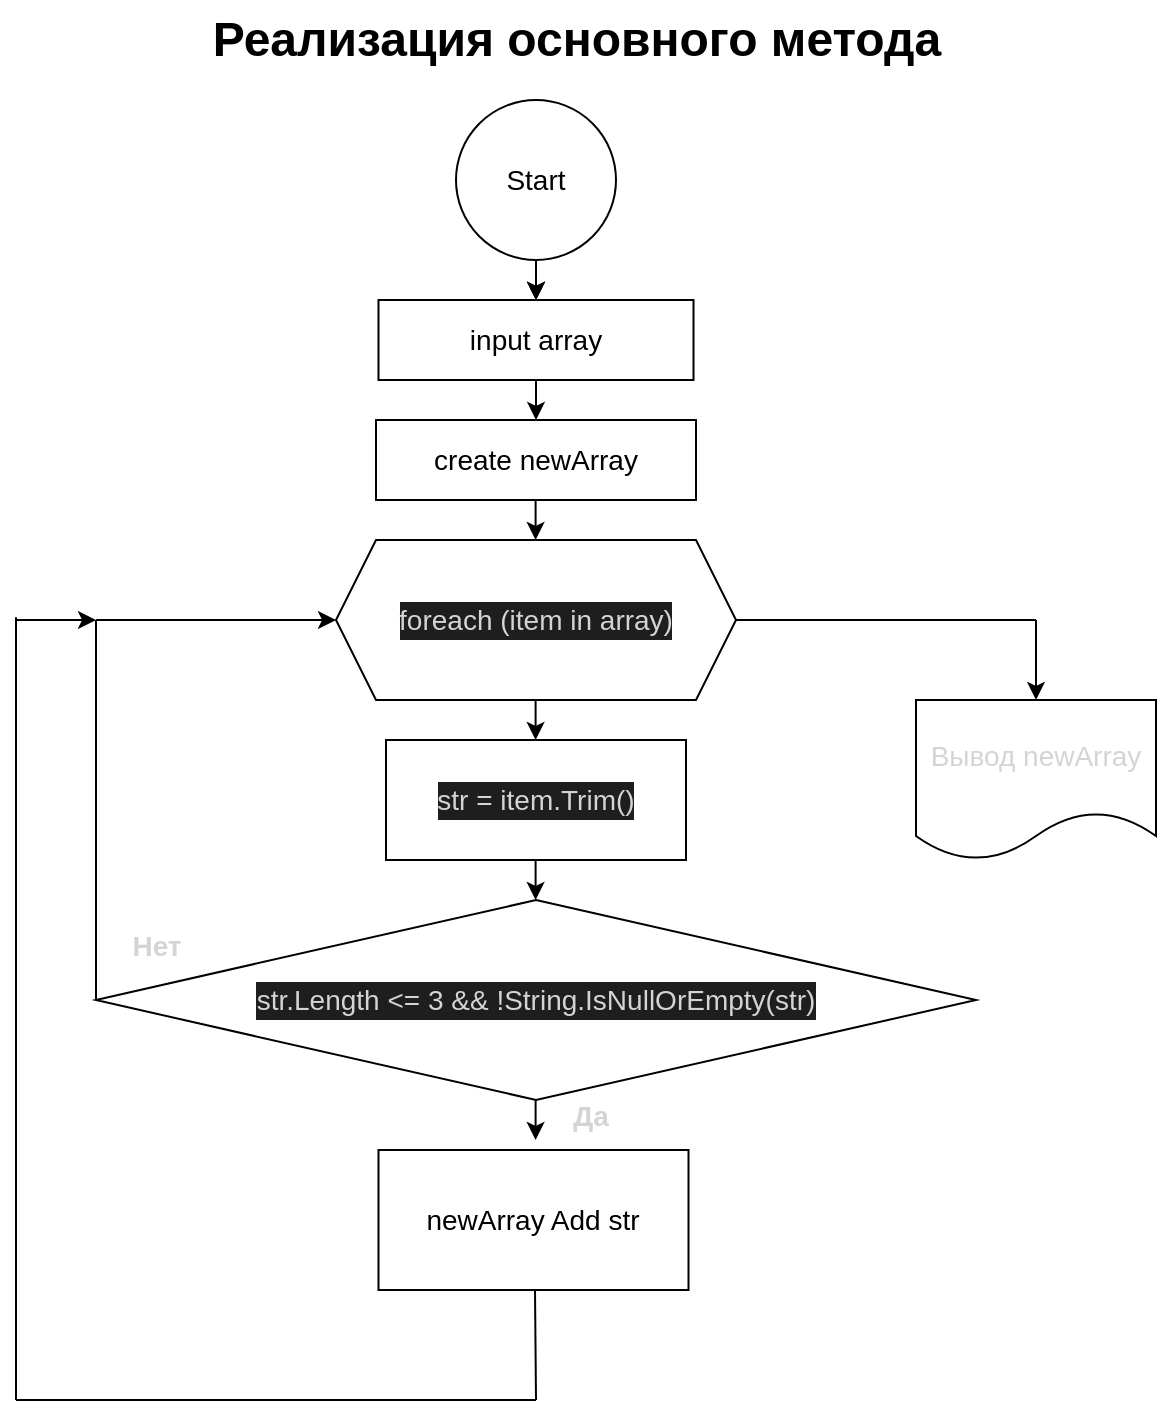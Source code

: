 <mxfile>
    <diagram id="WZPVMDAjA9o-by7FZDua" name="Страница 1">
        <mxGraphModel dx="178" dy="135" grid="1" gridSize="10" guides="1" tooltips="1" connect="1" arrows="1" fold="1" page="1" pageScale="1" pageWidth="827" pageHeight="1169" math="0" shadow="0">
            <root>
                <mxCell id="0"/>
                <mxCell id="1" parent="0"/>
                <mxCell id="2" value="Реализация основного метода" style="text;strokeColor=none;fillColor=none;html=1;fontSize=24;fontStyle=1;verticalAlign=middle;align=center;" vertex="1" parent="1">
                    <mxGeometry x="350" y="10" width="100" height="40" as="geometry"/>
                </mxCell>
                <mxCell id="5" value="&lt;span&gt;&lt;font style=&quot;font-size: 14px&quot;&gt;Start&lt;/font&gt;&lt;/span&gt;" style="ellipse;whiteSpace=wrap;html=1;aspect=fixed;" vertex="1" parent="1">
                    <mxGeometry x="340" y="60" width="80" height="80" as="geometry"/>
                </mxCell>
                <mxCell id="6" value="&lt;span&gt;&lt;font style=&quot;font-size: 14px&quot;&gt;input array&lt;/font&gt;&lt;/span&gt;" style="rounded=0;whiteSpace=wrap;html=1;" vertex="1" parent="1">
                    <mxGeometry x="301.25" y="160" width="157.5" height="40" as="geometry"/>
                </mxCell>
                <mxCell id="7" value="&lt;div style=&quot;background-color: rgb(30 , 30 , 30) ; font-size: 14px ; line-height: 19px&quot;&gt;&lt;font color=&quot;#d4d4d4&quot;&gt;foreach (item in array)&lt;/font&gt;&lt;/div&gt;" style="shape=hexagon;perimeter=hexagonPerimeter2;whiteSpace=wrap;html=1;fixedSize=1;" vertex="1" parent="1">
                    <mxGeometry x="280" y="280" width="200" height="80" as="geometry"/>
                </mxCell>
                <mxCell id="8" value="&lt;span&gt;&lt;font style=&quot;font-size: 14px&quot;&gt;create newArray&lt;/font&gt;&lt;/span&gt;" style="rounded=0;whiteSpace=wrap;html=1;" vertex="1" parent="1">
                    <mxGeometry x="300" y="220" width="160" height="40" as="geometry"/>
                </mxCell>
                <mxCell id="9" value="&lt;div style=&quot;background-color: rgb(30 , 30 , 30) ; font-size: 14px ; line-height: 19px&quot;&gt;str = item.Trim()&lt;/div&gt;" style="rounded=0;whiteSpace=wrap;html=1;fontFamily=Helvetica;fontColor=#D4D4D4;" vertex="1" parent="1">
                    <mxGeometry x="305" y="380" width="150" height="60" as="geometry"/>
                </mxCell>
                <mxCell id="10" value="&lt;div style=&quot;background-color: rgb(30 , 30 , 30) ; font-size: 14px ; line-height: 19px&quot;&gt;str.Length &amp;lt;= 3 &amp;amp;&amp;amp; !String.IsNullOrEmpty(str)&lt;/div&gt;" style="rhombus;whiteSpace=wrap;html=1;fontFamily=Helvetica;fontColor=#D4D4D4;" vertex="1" parent="1">
                    <mxGeometry x="160" y="460" width="440" height="100" as="geometry"/>
                </mxCell>
                <mxCell id="12" value="&lt;span&gt;&lt;font style=&quot;font-size: 14px&quot;&gt;newArray Add str&lt;/font&gt;&lt;/span&gt;" style="rounded=0;whiteSpace=wrap;html=1;" vertex="1" parent="1">
                    <mxGeometry x="301.25" y="585" width="155" height="70" as="geometry"/>
                </mxCell>
                <mxCell id="15" value="" style="endArrow=classic;html=1;fontFamily=Helvetica;fontSize=14;fontColor=#D4D4D4;exitX=0.5;exitY=1;exitDx=0;exitDy=0;entryX=0.5;entryY=0;entryDx=0;entryDy=0;" edge="1" parent="1" source="5" target="6">
                    <mxGeometry width="50" height="50" relative="1" as="geometry">
                        <mxPoint x="410" y="150" as="sourcePoint"/>
                        <mxPoint x="460" y="100" as="targetPoint"/>
                    </mxGeometry>
                </mxCell>
                <mxCell id="16" value="" style="endArrow=classic;html=1;fontFamily=Helvetica;fontSize=14;fontColor=#D4D4D4;exitX=0.5;exitY=1;exitDx=0;exitDy=0;entryX=0.5;entryY=0;entryDx=0;entryDy=0;" edge="1" parent="1" source="5" target="6">
                    <mxGeometry width="50" height="50" relative="1" as="geometry">
                        <mxPoint x="380" y="140" as="sourcePoint"/>
                        <mxPoint x="380" y="160" as="targetPoint"/>
                        <Array as="points">
                            <mxPoint x="380" y="150"/>
                        </Array>
                    </mxGeometry>
                </mxCell>
                <mxCell id="17" value="" style="endArrow=classic;html=1;fontFamily=Helvetica;fontSize=14;fontColor=#D4D4D4;exitX=0.5;exitY=1;exitDx=0;exitDy=0;entryX=0.5;entryY=0;entryDx=0;entryDy=0;" edge="1" parent="1" source="5" target="6">
                    <mxGeometry width="50" height="50" relative="1" as="geometry">
                        <mxPoint x="380" y="140" as="sourcePoint"/>
                        <mxPoint x="380" y="160" as="targetPoint"/>
                        <Array as="points">
                            <mxPoint x="380" y="150"/>
                        </Array>
                    </mxGeometry>
                </mxCell>
                <mxCell id="19" value="" style="endArrow=classic;html=1;fontFamily=Helvetica;fontSize=14;fontColor=#D4D4D4;exitX=0.5;exitY=1;exitDx=0;exitDy=0;entryX=0.5;entryY=0;entryDx=0;entryDy=0;" edge="1" parent="1" source="6" target="8">
                    <mxGeometry width="50" height="50" relative="1" as="geometry">
                        <mxPoint x="400" y="210" as="sourcePoint"/>
                        <mxPoint x="450" y="160" as="targetPoint"/>
                    </mxGeometry>
                </mxCell>
                <mxCell id="20" value="" style="endArrow=classic;html=1;fontFamily=Helvetica;fontSize=14;fontColor=#D4D4D4;exitX=0.5;exitY=1;exitDx=0;exitDy=0;entryX=0.5;entryY=0;entryDx=0;entryDy=0;" edge="1" parent="1">
                    <mxGeometry width="50" height="50" relative="1" as="geometry">
                        <mxPoint x="379.8" y="260" as="sourcePoint"/>
                        <mxPoint x="379.8" y="280" as="targetPoint"/>
                    </mxGeometry>
                </mxCell>
                <mxCell id="21" value="" style="endArrow=classic;html=1;fontFamily=Helvetica;fontSize=14;fontColor=#D4D4D4;exitX=0.5;exitY=1;exitDx=0;exitDy=0;entryX=0.5;entryY=0;entryDx=0;entryDy=0;" edge="1" parent="1">
                    <mxGeometry width="50" height="50" relative="1" as="geometry">
                        <mxPoint x="379.8" y="360" as="sourcePoint"/>
                        <mxPoint x="379.8" y="380" as="targetPoint"/>
                    </mxGeometry>
                </mxCell>
                <mxCell id="22" value="" style="endArrow=classic;html=1;fontFamily=Helvetica;fontSize=14;fontColor=#D4D4D4;exitX=0.5;exitY=1;exitDx=0;exitDy=0;entryX=0.5;entryY=0;entryDx=0;entryDy=0;" edge="1" parent="1">
                    <mxGeometry width="50" height="50" relative="1" as="geometry">
                        <mxPoint x="379.8" y="440" as="sourcePoint"/>
                        <mxPoint x="379.8" y="460" as="targetPoint"/>
                    </mxGeometry>
                </mxCell>
                <mxCell id="23" value="" style="endArrow=classic;html=1;fontFamily=Helvetica;fontSize=14;fontColor=#D4D4D4;exitX=0.5;exitY=1;exitDx=0;exitDy=0;entryX=0.5;entryY=0;entryDx=0;entryDy=0;" edge="1" parent="1">
                    <mxGeometry width="50" height="50" relative="1" as="geometry">
                        <mxPoint x="379.8" y="560" as="sourcePoint"/>
                        <mxPoint x="379.8" y="580" as="targetPoint"/>
                    </mxGeometry>
                </mxCell>
                <mxCell id="25" value="" style="endArrow=classic;html=1;fontFamily=Helvetica;fontSize=14;fontColor=#D4D4D4;entryX=0;entryY=0.5;entryDx=0;entryDy=0;" edge="1" parent="1" target="7">
                    <mxGeometry width="50" height="50" relative="1" as="geometry">
                        <mxPoint x="160" y="320" as="sourcePoint"/>
                        <mxPoint x="380" y="380" as="targetPoint"/>
                    </mxGeometry>
                </mxCell>
                <mxCell id="26" value="" style="endArrow=none;html=1;fontFamily=Helvetica;fontSize=14;fontColor=#D4D4D4;" edge="1" parent="1">
                    <mxGeometry width="50" height="50" relative="1" as="geometry">
                        <mxPoint x="160" y="510" as="sourcePoint"/>
                        <mxPoint x="160" y="320" as="targetPoint"/>
                    </mxGeometry>
                </mxCell>
                <mxCell id="27" value="&lt;font style=&quot;font-size: 14px&quot;&gt;Да&lt;/font&gt;" style="text;strokeColor=none;fillColor=none;html=1;fontSize=24;fontStyle=1;verticalAlign=middle;align=center;fontFamily=Helvetica;fontColor=#D4D4D4;" vertex="1" parent="1">
                    <mxGeometry x="387" y="555" width="40" height="20" as="geometry"/>
                </mxCell>
                <mxCell id="28" value="&lt;font style=&quot;font-size: 14px&quot;&gt;Нет&lt;/font&gt;" style="text;strokeColor=none;fillColor=none;html=1;fontSize=24;fontStyle=1;verticalAlign=middle;align=center;fontFamily=Helvetica;fontColor=#D4D4D4;" vertex="1" parent="1">
                    <mxGeometry x="170" y="470" width="40" height="20" as="geometry"/>
                </mxCell>
                <mxCell id="29" value="" style="endArrow=none;html=1;fontFamily=Helvetica;fontSize=14;fontColor=#D4D4D4;" edge="1" parent="1">
                    <mxGeometry width="50" height="50" relative="1" as="geometry">
                        <mxPoint x="380" y="710" as="sourcePoint"/>
                        <mxPoint x="379.5" y="655" as="targetPoint"/>
                    </mxGeometry>
                </mxCell>
                <mxCell id="30" value="" style="endArrow=none;html=1;fontFamily=Helvetica;fontSize=14;fontColor=#D4D4D4;" edge="1" parent="1">
                    <mxGeometry width="50" height="50" relative="1" as="geometry">
                        <mxPoint x="120" y="710" as="sourcePoint"/>
                        <mxPoint x="380" y="710" as="targetPoint"/>
                    </mxGeometry>
                </mxCell>
                <mxCell id="31" value="" style="endArrow=none;html=1;fontFamily=Helvetica;fontSize=14;fontColor=#D4D4D4;" edge="1" parent="1">
                    <mxGeometry width="50" height="50" relative="1" as="geometry">
                        <mxPoint x="120" y="710" as="sourcePoint"/>
                        <mxPoint x="120" y="318.621" as="targetPoint"/>
                    </mxGeometry>
                </mxCell>
                <mxCell id="32" value="" style="endArrow=classic;html=1;fontFamily=Helvetica;fontSize=14;fontColor=#D4D4D4;" edge="1" parent="1">
                    <mxGeometry width="50" height="50" relative="1" as="geometry">
                        <mxPoint x="120" y="320" as="sourcePoint"/>
                        <mxPoint x="160" y="320" as="targetPoint"/>
                    </mxGeometry>
                </mxCell>
                <mxCell id="33" value="Вывод newArray" style="shape=document;whiteSpace=wrap;html=1;boundedLbl=1;fontFamily=Helvetica;fontSize=14;fontColor=#D4D4D4;" vertex="1" parent="1">
                    <mxGeometry x="570" y="360" width="120" height="80" as="geometry"/>
                </mxCell>
                <mxCell id="34" value="" style="endArrow=none;html=1;fontFamily=Helvetica;fontSize=14;fontColor=#D4D4D4;entryX=1;entryY=0.5;entryDx=0;entryDy=0;" edge="1" parent="1" target="7">
                    <mxGeometry width="50" height="50" relative="1" as="geometry">
                        <mxPoint x="630" y="320" as="sourcePoint"/>
                        <mxPoint x="520" y="330" as="targetPoint"/>
                    </mxGeometry>
                </mxCell>
                <mxCell id="35" value="" style="endArrow=classic;html=1;fontFamily=Helvetica;fontSize=14;fontColor=#D4D4D4;entryX=0.5;entryY=0;entryDx=0;entryDy=0;" edge="1" parent="1" target="33">
                    <mxGeometry width="50" height="50" relative="1" as="geometry">
                        <mxPoint x="630" y="320" as="sourcePoint"/>
                        <mxPoint x="520" y="330" as="targetPoint"/>
                    </mxGeometry>
                </mxCell>
            </root>
        </mxGraphModel>
    </diagram>
</mxfile>
